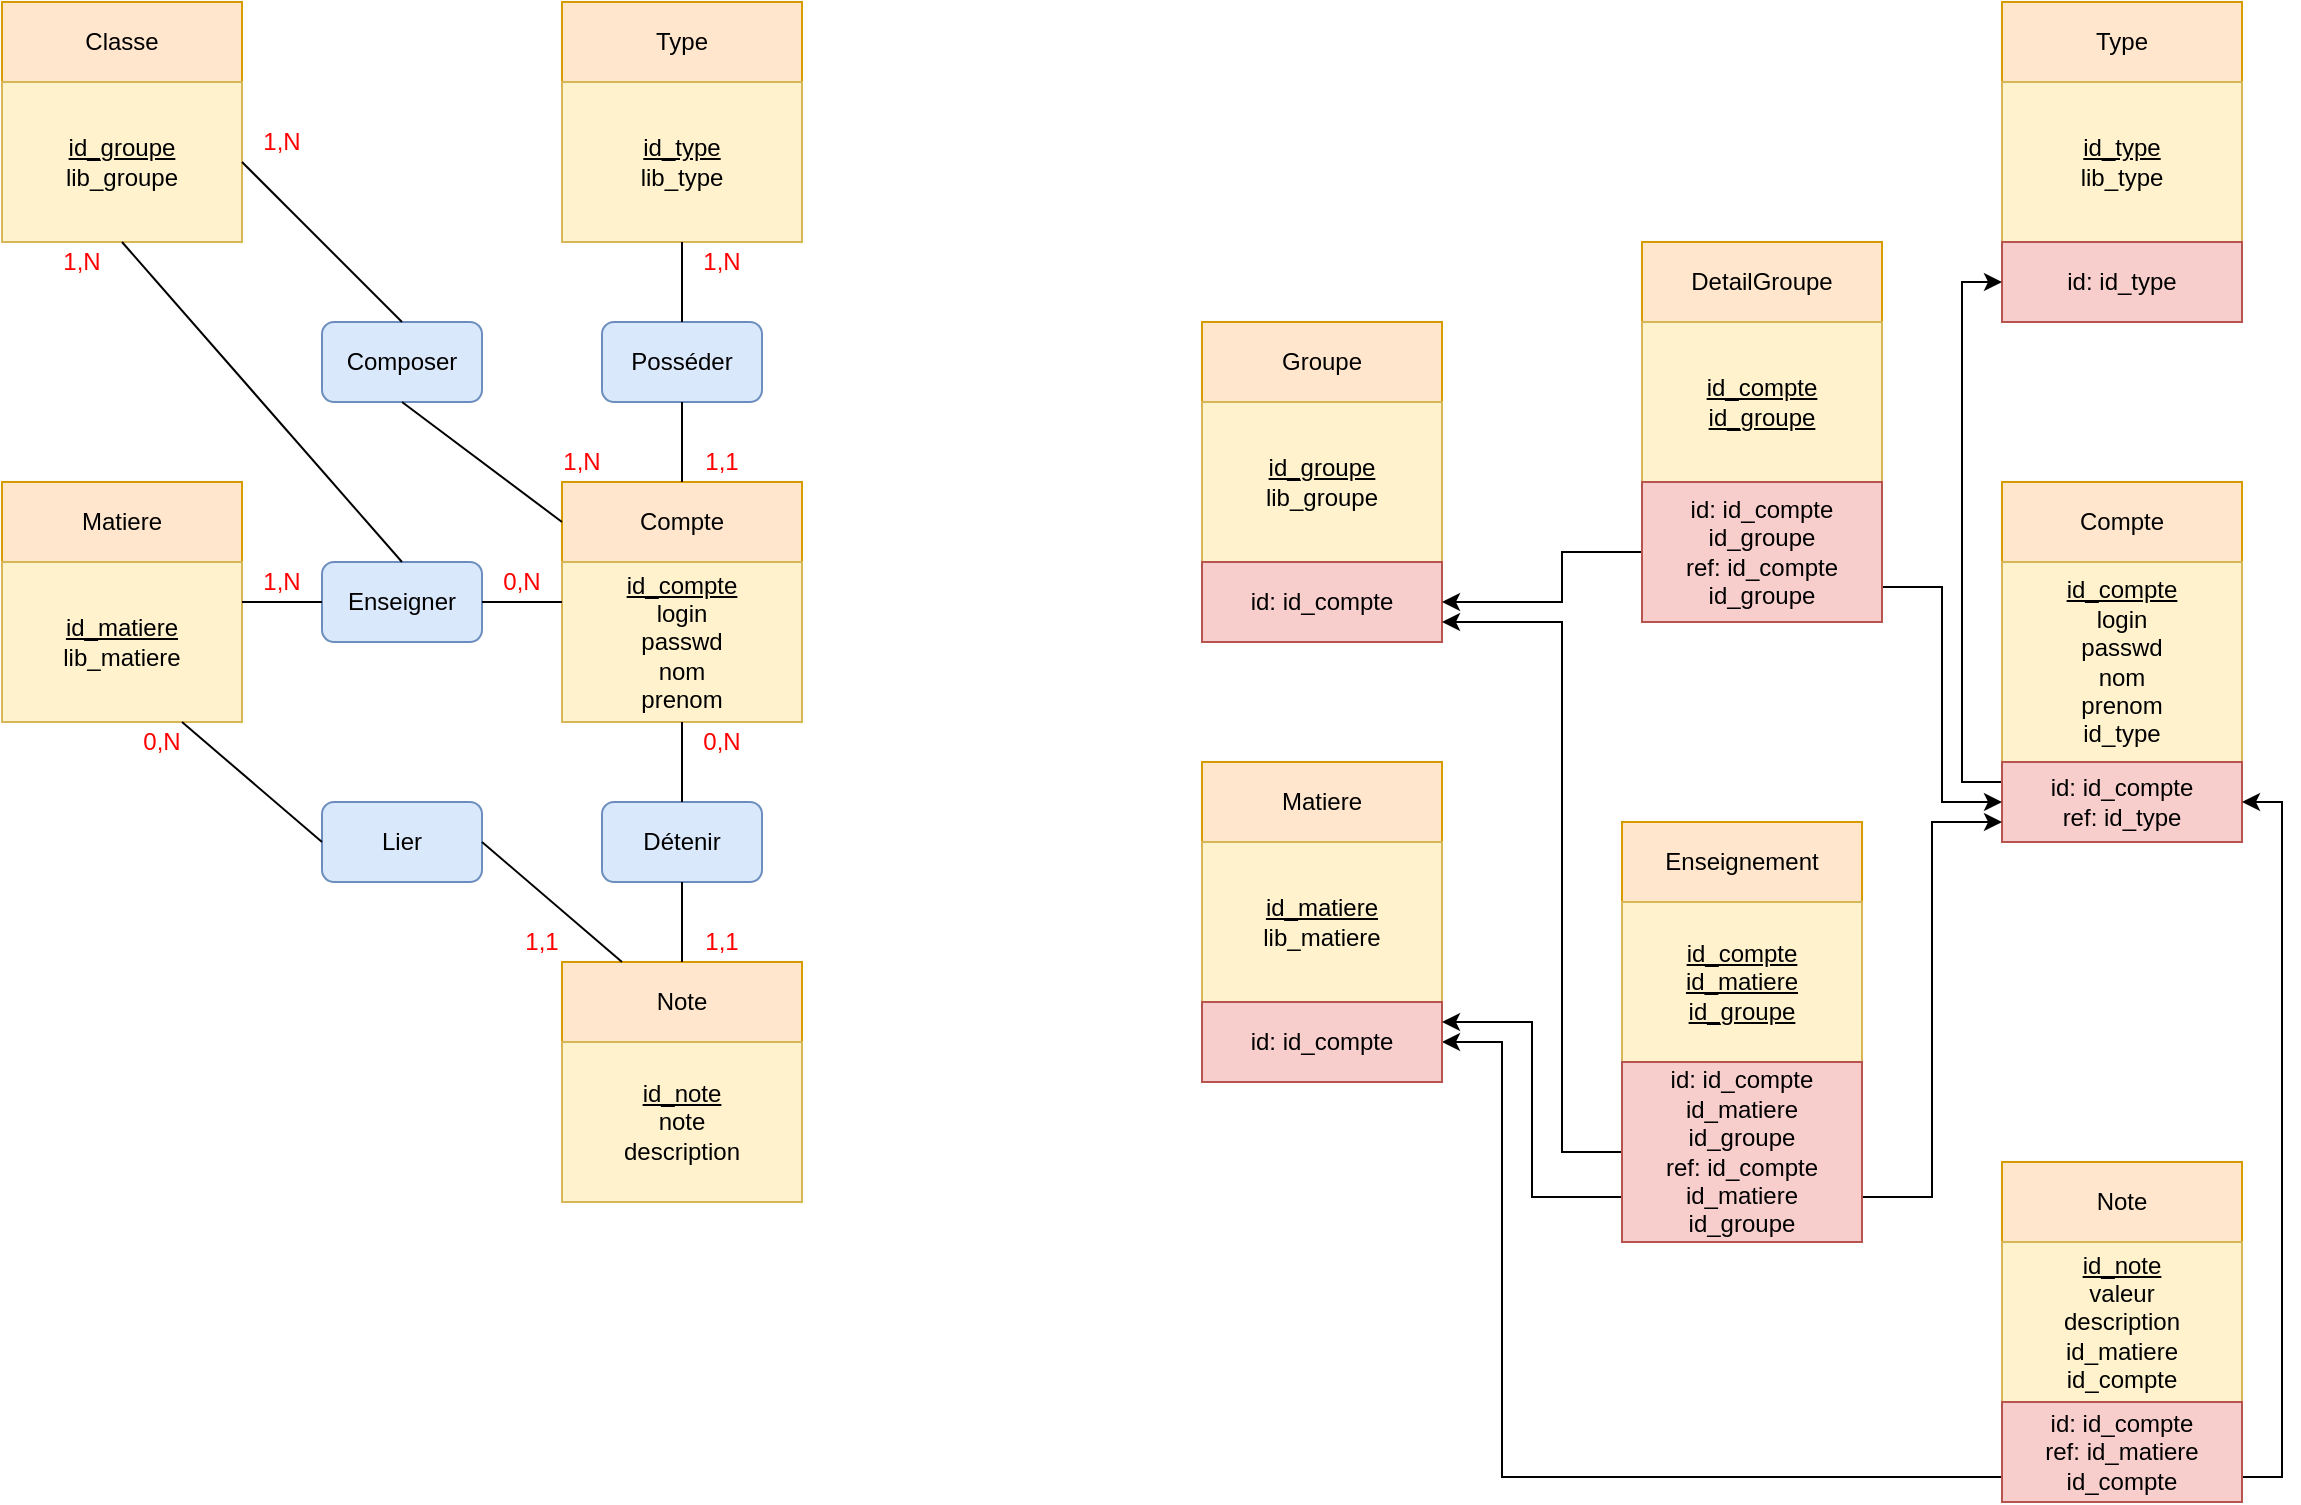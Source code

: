 <mxfile version="15.6.8" type="device"><diagram id="1YUU_EXWhrWSa-FOvOeF" name="Page-1"><mxGraphModel dx="1038" dy="489" grid="1" gridSize="10" guides="1" tooltips="1" connect="1" arrows="1" fold="1" page="1" pageScale="1" pageWidth="827" pageHeight="1169" background="none" math="0" shadow="0"><root><mxCell id="0"/><mxCell id="1" parent="0"/><mxCell id="ZWAzKL8acTtiE1OVMTCH-1" value="Compte" style="rounded=0;whiteSpace=wrap;html=1;fillColor=#ffe6cc;strokeColor=#d79b00;" vertex="1" parent="1"><mxGeometry x="360" y="240" width="120" height="40" as="geometry"/></mxCell><mxCell id="ZWAzKL8acTtiE1OVMTCH-2" value="&lt;u&gt;id_compte&lt;/u&gt;&lt;br&gt;login&lt;br&gt;passwd&lt;br&gt;nom&lt;br&gt;prenom" style="rounded=0;whiteSpace=wrap;html=1;fillColor=#fff2cc;strokeColor=#d6b656;" vertex="1" parent="1"><mxGeometry x="360" y="280" width="120" height="80" as="geometry"/></mxCell><mxCell id="ZWAzKL8acTtiE1OVMTCH-3" value="Classe" style="rounded=0;whiteSpace=wrap;html=1;fillColor=#ffe6cc;strokeColor=#d79b00;" vertex="1" parent="1"><mxGeometry x="80" width="120" height="40" as="geometry"/></mxCell><mxCell id="ZWAzKL8acTtiE1OVMTCH-4" value="&lt;u&gt;id_groupe&lt;/u&gt;&lt;br&gt;lib_groupe" style="rounded=0;whiteSpace=wrap;html=1;fillColor=#fff2cc;strokeColor=#d6b656;" vertex="1" parent="1"><mxGeometry x="80" y="40" width="120" height="80" as="geometry"/></mxCell><mxCell id="ZWAzKL8acTtiE1OVMTCH-5" value="Matiere" style="rounded=0;whiteSpace=wrap;html=1;fillColor=#ffe6cc;strokeColor=#d79b00;" vertex="1" parent="1"><mxGeometry x="80" y="240" width="120" height="40" as="geometry"/></mxCell><mxCell id="ZWAzKL8acTtiE1OVMTCH-6" value="&lt;u&gt;id_matiere&lt;/u&gt;&lt;br&gt;lib_matiere" style="rounded=0;whiteSpace=wrap;html=1;fillColor=#fff2cc;strokeColor=#d6b656;" vertex="1" parent="1"><mxGeometry x="80" y="280" width="120" height="80" as="geometry"/></mxCell><mxCell id="ZWAzKL8acTtiE1OVMTCH-7" value="Type" style="rounded=0;whiteSpace=wrap;html=1;fillColor=#ffe6cc;strokeColor=#d79b00;" vertex="1" parent="1"><mxGeometry x="360" width="120" height="40" as="geometry"/></mxCell><mxCell id="ZWAzKL8acTtiE1OVMTCH-8" value="&lt;u&gt;id_type&lt;/u&gt;&lt;br&gt;lib_type" style="rounded=0;whiteSpace=wrap;html=1;fillColor=#fff2cc;strokeColor=#d6b656;" vertex="1" parent="1"><mxGeometry x="360" y="40" width="120" height="80" as="geometry"/></mxCell><mxCell id="ZWAzKL8acTtiE1OVMTCH-9" value="Note" style="rounded=0;whiteSpace=wrap;html=1;fillColor=#ffe6cc;strokeColor=#d79b00;" vertex="1" parent="1"><mxGeometry x="360" y="480" width="120" height="40" as="geometry"/></mxCell><mxCell id="ZWAzKL8acTtiE1OVMTCH-10" value="&lt;u&gt;id_note&lt;/u&gt;&lt;br&gt;note&lt;br&gt;description" style="rounded=0;whiteSpace=wrap;html=1;fillColor=#fff2cc;strokeColor=#d6b656;" vertex="1" parent="1"><mxGeometry x="360" y="520" width="120" height="80" as="geometry"/></mxCell><mxCell id="ZWAzKL8acTtiE1OVMTCH-11" value="Enseigner" style="rounded=1;whiteSpace=wrap;html=1;fillColor=#dae8fc;strokeColor=#6c8ebf;" vertex="1" parent="1"><mxGeometry x="240" y="280" width="80" height="40" as="geometry"/></mxCell><mxCell id="ZWAzKL8acTtiE1OVMTCH-12" value="Composer&lt;span style=&quot;color: rgba(0 , 0 , 0 , 0) ; font-family: monospace ; font-size: 0px&quot;&gt;%3CmxGraphModel%3E%3Croot%3E%3CmxCell%20id%3D%220%22%2F%3E%3CmxCell%20id%3D%221%22%20parent%3D%220%22%2F%3E%3CmxCell%20id%3D%222%22%20value%3D%22Enseigner%22%20style%3D%22rounded%3D1%3BwhiteSpace%3Dwrap%3Bhtml%3D1%3BfillColor%3D%23dae8fc%3BstrokeColor%3D%236c8ebf%3B%22%20vertex%3D%221%22%20parent%3D%221%22%3E%3CmxGeometry%20x%3D%22240%22%20y%3D%22320%22%20width%3D%2280%22%20height%3D%2240%22%20as%3D%22geometry%22%2F%3E%3C%2FmxCell%3E%3C%2Froot%3E%3C%2FmxGraphModel%3E&lt;/span&gt;&lt;span style=&quot;color: rgba(0 , 0 , 0 , 0) ; font-family: monospace ; font-size: 0px&quot;&gt;%3CmxGraphModel%3E%3Croot%3E%3CmxCell%20id%3D%220%22%2F%3E%3CmxCell%20id%3D%221%22%20parent%3D%220%22%2F%3E%3CmxCell%20id%3D%222%22%20value%3D%22Enseigner%22%20style%3D%22rounded%3D1%3BwhiteSpace%3Dwrap%3Bhtml%3D1%3BfillColor%3D%23dae8fc%3BstrokeColor%3D%236c8ebf%3B%22%20vertex%3D%221%22%20parent%3D%221%22%3E%3CmxGeometry%20x%3D%22240%22%20y%3D%22320%22%20width%3D%2280%22%20height%3D%2240%22%20as%3D%22geometry%22%2F%3E%3C%2FmxCell%3E%3C%2Froot%3E%3C%2FmxGraphModel%3E&lt;/span&gt;" style="rounded=1;whiteSpace=wrap;html=1;fillColor=#dae8fc;strokeColor=#6c8ebf;" vertex="1" parent="1"><mxGeometry x="240" y="160" width="80" height="40" as="geometry"/></mxCell><mxCell id="ZWAzKL8acTtiE1OVMTCH-13" value="Posséder" style="rounded=1;whiteSpace=wrap;html=1;fillColor=#dae8fc;strokeColor=#6c8ebf;" vertex="1" parent="1"><mxGeometry x="380" y="160" width="80" height="40" as="geometry"/></mxCell><mxCell id="ZWAzKL8acTtiE1OVMTCH-14" value="Détenir" style="rounded=1;whiteSpace=wrap;html=1;fillColor=#dae8fc;strokeColor=#6c8ebf;" vertex="1" parent="1"><mxGeometry x="380" y="400" width="80" height="40" as="geometry"/></mxCell><mxCell id="ZWAzKL8acTtiE1OVMTCH-15" value="Lier" style="rounded=1;whiteSpace=wrap;html=1;fillColor=#dae8fc;strokeColor=#6c8ebf;" vertex="1" parent="1"><mxGeometry x="240" y="400" width="80" height="40" as="geometry"/></mxCell><mxCell id="ZWAzKL8acTtiE1OVMTCH-16" value="" style="endArrow=none;html=1;rounded=0;exitX=0.5;exitY=0;exitDx=0;exitDy=0;entryX=0.5;entryY=1;entryDx=0;entryDy=0;" edge="1" parent="1" source="ZWAzKL8acTtiE1OVMTCH-9" target="ZWAzKL8acTtiE1OVMTCH-14"><mxGeometry width="50" height="50" relative="1" as="geometry"><mxPoint x="490" y="460" as="sourcePoint"/><mxPoint x="540" y="410" as="targetPoint"/></mxGeometry></mxCell><mxCell id="ZWAzKL8acTtiE1OVMTCH-17" value="" style="endArrow=none;html=1;rounded=0;exitX=0.5;exitY=0;exitDx=0;exitDy=0;entryX=0.5;entryY=1;entryDx=0;entryDy=0;" edge="1" parent="1" source="ZWAzKL8acTtiE1OVMTCH-14" target="ZWAzKL8acTtiE1OVMTCH-2"><mxGeometry width="50" height="50" relative="1" as="geometry"><mxPoint x="430" y="530" as="sourcePoint"/><mxPoint x="430" y="490" as="targetPoint"/></mxGeometry></mxCell><mxCell id="ZWAzKL8acTtiE1OVMTCH-18" value="" style="endArrow=none;html=1;rounded=0;exitX=1;exitY=0.5;exitDx=0;exitDy=0;entryX=0.5;entryY=0;entryDx=0;entryDy=0;" edge="1" parent="1" source="ZWAzKL8acTtiE1OVMTCH-4" target="ZWAzKL8acTtiE1OVMTCH-12"><mxGeometry width="50" height="50" relative="1" as="geometry"><mxPoint x="430" y="530" as="sourcePoint"/><mxPoint x="430" y="490" as="targetPoint"/></mxGeometry></mxCell><mxCell id="ZWAzKL8acTtiE1OVMTCH-19" value="" style="endArrow=none;html=1;rounded=0;exitX=0.5;exitY=1;exitDx=0;exitDy=0;entryX=0;entryY=0.5;entryDx=0;entryDy=0;" edge="1" parent="1" source="ZWAzKL8acTtiE1OVMTCH-12" target="ZWAzKL8acTtiE1OVMTCH-1"><mxGeometry width="50" height="50" relative="1" as="geometry"><mxPoint x="650" y="310" as="sourcePoint"/><mxPoint x="610" y="310" as="targetPoint"/></mxGeometry></mxCell><mxCell id="ZWAzKL8acTtiE1OVMTCH-20" value="" style="endArrow=none;html=1;rounded=0;exitX=0.5;exitY=0;exitDx=0;exitDy=0;entryX=0.5;entryY=1;entryDx=0;entryDy=0;" edge="1" parent="1" source="ZWAzKL8acTtiE1OVMTCH-1" target="ZWAzKL8acTtiE1OVMTCH-13"><mxGeometry width="50" height="50" relative="1" as="geometry"><mxPoint x="530" y="310" as="sourcePoint"/><mxPoint x="490" y="320" as="targetPoint"/></mxGeometry></mxCell><mxCell id="ZWAzKL8acTtiE1OVMTCH-21" value="" style="endArrow=none;html=1;rounded=0;exitX=0.5;exitY=0;exitDx=0;exitDy=0;entryX=0.5;entryY=1;entryDx=0;entryDy=0;" edge="1" parent="1" source="ZWAzKL8acTtiE1OVMTCH-13" target="ZWAzKL8acTtiE1OVMTCH-8"><mxGeometry width="50" height="50" relative="1" as="geometry"><mxPoint x="430" y="250" as="sourcePoint"/><mxPoint x="430" y="210" as="targetPoint"/></mxGeometry></mxCell><mxCell id="ZWAzKL8acTtiE1OVMTCH-22" value="" style="endArrow=none;html=1;rounded=0;exitX=1;exitY=0.25;exitDx=0;exitDy=0;entryX=0;entryY=0.5;entryDx=0;entryDy=0;" edge="1" parent="1" source="ZWAzKL8acTtiE1OVMTCH-6" target="ZWAzKL8acTtiE1OVMTCH-11"><mxGeometry width="50" height="50" relative="1" as="geometry"><mxPoint x="430" y="170" as="sourcePoint"/><mxPoint x="430" y="130" as="targetPoint"/></mxGeometry></mxCell><mxCell id="ZWAzKL8acTtiE1OVMTCH-23" value="" style="endArrow=none;html=1;rounded=0;exitX=1;exitY=0.5;exitDx=0;exitDy=0;entryX=0;entryY=0.25;entryDx=0;entryDy=0;" edge="1" parent="1" source="ZWAzKL8acTtiE1OVMTCH-11" target="ZWAzKL8acTtiE1OVMTCH-2"><mxGeometry width="50" height="50" relative="1" as="geometry"><mxPoint x="210" y="310" as="sourcePoint"/><mxPoint x="250" y="310" as="targetPoint"/></mxGeometry></mxCell><mxCell id="ZWAzKL8acTtiE1OVMTCH-25" value="" style="endArrow=none;html=1;rounded=0;exitX=0.75;exitY=1;exitDx=0;exitDy=0;entryX=0;entryY=0.5;entryDx=0;entryDy=0;" edge="1" parent="1" source="ZWAzKL8acTtiE1OVMTCH-6" target="ZWAzKL8acTtiE1OVMTCH-15"><mxGeometry width="50" height="50" relative="1" as="geometry"><mxPoint x="330" y="310" as="sourcePoint"/><mxPoint x="370" y="320" as="targetPoint"/></mxGeometry></mxCell><mxCell id="ZWAzKL8acTtiE1OVMTCH-26" value="" style="endArrow=none;html=1;rounded=0;exitX=1;exitY=0.5;exitDx=0;exitDy=0;entryX=0.25;entryY=0;entryDx=0;entryDy=0;" edge="1" parent="1" source="ZWAzKL8acTtiE1OVMTCH-15" target="ZWAzKL8acTtiE1OVMTCH-9"><mxGeometry width="50" height="50" relative="1" as="geometry"><mxPoint x="320" y="410" as="sourcePoint"/><mxPoint x="370" y="490" as="targetPoint"/></mxGeometry></mxCell><mxCell id="ZWAzKL8acTtiE1OVMTCH-27" value="&lt;font color=&quot;#ff0000&quot;&gt;1,N&lt;br&gt;&lt;/font&gt;" style="text;html=1;strokeColor=none;fillColor=none;align=center;verticalAlign=middle;whiteSpace=wrap;rounded=0;" vertex="1" parent="1"><mxGeometry x="350" y="220" width="40" height="20" as="geometry"/></mxCell><mxCell id="ZWAzKL8acTtiE1OVMTCH-28" value="&lt;font color=&quot;#ff0000&quot;&gt;1,N&lt;/font&gt;" style="text;html=1;strokeColor=none;fillColor=none;align=center;verticalAlign=middle;whiteSpace=wrap;rounded=0;" vertex="1" parent="1"><mxGeometry x="200" y="60" width="40" height="20" as="geometry"/></mxCell><mxCell id="ZWAzKL8acTtiE1OVMTCH-29" value="&lt;font color=&quot;#ff0000&quot;&gt;0,N&lt;/font&gt;" style="text;html=1;strokeColor=none;fillColor=none;align=center;verticalAlign=middle;whiteSpace=wrap;rounded=0;" vertex="1" parent="1"><mxGeometry x="420" y="360" width="40" height="20" as="geometry"/></mxCell><mxCell id="ZWAzKL8acTtiE1OVMTCH-30" value="&lt;font color=&quot;#ff0000&quot;&gt;1,1&lt;/font&gt;" style="text;html=1;strokeColor=none;fillColor=none;align=center;verticalAlign=middle;whiteSpace=wrap;rounded=0;" vertex="1" parent="1"><mxGeometry x="420" y="220" width="40" height="20" as="geometry"/></mxCell><mxCell id="ZWAzKL8acTtiE1OVMTCH-31" value="&lt;font color=&quot;#ff0000&quot;&gt;1,N&lt;/font&gt;" style="text;html=1;strokeColor=none;fillColor=none;align=center;verticalAlign=middle;whiteSpace=wrap;rounded=0;" vertex="1" parent="1"><mxGeometry x="420" y="120" width="40" height="20" as="geometry"/></mxCell><mxCell id="ZWAzKL8acTtiE1OVMTCH-32" value="&lt;font color=&quot;#ff0000&quot;&gt;1,1&lt;/font&gt;" style="text;html=1;strokeColor=none;fillColor=none;align=center;verticalAlign=middle;whiteSpace=wrap;rounded=0;" vertex="1" parent="1"><mxGeometry x="420" y="460" width="40" height="20" as="geometry"/></mxCell><mxCell id="ZWAzKL8acTtiE1OVMTCH-33" value="&lt;font color=&quot;#ff0000&quot;&gt;0,N&lt;/font&gt;" style="text;html=1;strokeColor=none;fillColor=none;align=center;verticalAlign=middle;whiteSpace=wrap;rounded=0;" vertex="1" parent="1"><mxGeometry x="320" y="280" width="40" height="20" as="geometry"/></mxCell><mxCell id="ZWAzKL8acTtiE1OVMTCH-34" value="&lt;font color=&quot;#ff0000&quot;&gt;1,N&lt;/font&gt;" style="text;html=1;strokeColor=none;fillColor=none;align=center;verticalAlign=middle;whiteSpace=wrap;rounded=0;" vertex="1" parent="1"><mxGeometry x="200" y="280" width="40" height="20" as="geometry"/></mxCell><mxCell id="ZWAzKL8acTtiE1OVMTCH-35" value="&lt;font color=&quot;#ff0000&quot;&gt;1,1&lt;br&gt;&lt;/font&gt;" style="text;html=1;strokeColor=none;fillColor=none;align=center;verticalAlign=middle;whiteSpace=wrap;rounded=0;" vertex="1" parent="1"><mxGeometry x="330" y="460" width="40" height="20" as="geometry"/></mxCell><mxCell id="ZWAzKL8acTtiE1OVMTCH-36" value="&lt;font color=&quot;#ff0000&quot;&gt;0,N&lt;/font&gt;" style="text;html=1;strokeColor=none;fillColor=none;align=center;verticalAlign=middle;whiteSpace=wrap;rounded=0;" vertex="1" parent="1"><mxGeometry x="140" y="360" width="40" height="20" as="geometry"/></mxCell><mxCell id="ZWAzKL8acTtiE1OVMTCH-73" value="Compte" style="rounded=0;whiteSpace=wrap;html=1;fillColor=#ffe6cc;strokeColor=#d79b00;" vertex="1" parent="1"><mxGeometry x="1080" y="240" width="120" height="40" as="geometry"/></mxCell><mxCell id="ZWAzKL8acTtiE1OVMTCH-74" value="&lt;u&gt;id_compte&lt;/u&gt;&lt;br&gt;login&lt;br&gt;passwd&lt;br&gt;nom&lt;br&gt;prenom&lt;br&gt;id_type" style="rounded=0;whiteSpace=wrap;html=1;fillColor=#fff2cc;strokeColor=#d6b656;" vertex="1" parent="1"><mxGeometry x="1080" y="280" width="120" height="100" as="geometry"/></mxCell><mxCell id="ZWAzKL8acTtiE1OVMTCH-75" value="Groupe" style="rounded=0;whiteSpace=wrap;html=1;fillColor=#ffe6cc;strokeColor=#d79b00;" vertex="1" parent="1"><mxGeometry x="680" y="160" width="120" height="40" as="geometry"/></mxCell><mxCell id="ZWAzKL8acTtiE1OVMTCH-76" value="&lt;u&gt;id_groupe&lt;/u&gt;&lt;br&gt;lib_groupe" style="rounded=0;whiteSpace=wrap;html=1;fillColor=#fff2cc;strokeColor=#d6b656;" vertex="1" parent="1"><mxGeometry x="680" y="200" width="120" height="80" as="geometry"/></mxCell><mxCell id="ZWAzKL8acTtiE1OVMTCH-77" value="Matiere" style="rounded=0;whiteSpace=wrap;html=1;fillColor=#ffe6cc;strokeColor=#d79b00;" vertex="1" parent="1"><mxGeometry x="680" y="380" width="120" height="40" as="geometry"/></mxCell><mxCell id="ZWAzKL8acTtiE1OVMTCH-78" value="&lt;u&gt;id_matiere&lt;/u&gt;&lt;br&gt;lib_matiere" style="rounded=0;whiteSpace=wrap;html=1;fillColor=#fff2cc;strokeColor=#d6b656;" vertex="1" parent="1"><mxGeometry x="680" y="420" width="120" height="80" as="geometry"/></mxCell><mxCell id="ZWAzKL8acTtiE1OVMTCH-79" value="Type" style="rounded=0;whiteSpace=wrap;html=1;fillColor=#ffe6cc;strokeColor=#d79b00;" vertex="1" parent="1"><mxGeometry x="1080" width="120" height="40" as="geometry"/></mxCell><mxCell id="ZWAzKL8acTtiE1OVMTCH-80" value="&lt;u&gt;id_type&lt;/u&gt;&lt;br&gt;lib_type" style="rounded=0;whiteSpace=wrap;html=1;fillColor=#fff2cc;strokeColor=#d6b656;" vertex="1" parent="1"><mxGeometry x="1080" y="40" width="120" height="80" as="geometry"/></mxCell><mxCell id="ZWAzKL8acTtiE1OVMTCH-81" value="Note" style="rounded=0;whiteSpace=wrap;html=1;fillColor=#ffe6cc;strokeColor=#d79b00;" vertex="1" parent="1"><mxGeometry x="1080" y="580" width="120" height="40" as="geometry"/></mxCell><mxCell id="ZWAzKL8acTtiE1OVMTCH-82" value="&lt;u&gt;id_note&lt;/u&gt;&lt;br&gt;valeur&lt;br&gt;description&lt;br&gt;id_matiere&lt;br&gt;id_compte" style="rounded=0;whiteSpace=wrap;html=1;fillColor=#fff2cc;strokeColor=#d6b656;" vertex="1" parent="1"><mxGeometry x="1080" y="620" width="120" height="80" as="geometry"/></mxCell><mxCell id="ZWAzKL8acTtiE1OVMTCH-108" value="id: id_type" style="rounded=0;whiteSpace=wrap;html=1;fillColor=#f8cecc;strokeColor=#b85450;" vertex="1" parent="1"><mxGeometry x="1080" y="120" width="120" height="40" as="geometry"/></mxCell><mxCell id="ZWAzKL8acTtiE1OVMTCH-111" style="edgeStyle=orthogonalEdgeStyle;rounded=0;orthogonalLoop=1;jettySize=auto;html=1;exitX=0;exitY=0.25;exitDx=0;exitDy=0;entryX=0;entryY=0.5;entryDx=0;entryDy=0;fontColor=#FF0000;" edge="1" parent="1" source="ZWAzKL8acTtiE1OVMTCH-110" target="ZWAzKL8acTtiE1OVMTCH-108"><mxGeometry relative="1" as="geometry"/></mxCell><mxCell id="ZWAzKL8acTtiE1OVMTCH-110" value="id: id_compte&lt;br&gt;ref: id_type" style="rounded=0;whiteSpace=wrap;html=1;fillColor=#f8cecc;strokeColor=#b85450;" vertex="1" parent="1"><mxGeometry x="1080" y="380" width="120" height="40" as="geometry"/></mxCell><mxCell id="ZWAzKL8acTtiE1OVMTCH-112" value="id: id_compte" style="rounded=0;whiteSpace=wrap;html=1;fillColor=#f8cecc;strokeColor=#b85450;" vertex="1" parent="1"><mxGeometry x="680" y="280" width="120" height="40" as="geometry"/></mxCell><mxCell id="ZWAzKL8acTtiE1OVMTCH-113" value="DetailGroupe" style="rounded=0;whiteSpace=wrap;html=1;fillColor=#ffe6cc;strokeColor=#d79b00;" vertex="1" parent="1"><mxGeometry x="900" y="120" width="120" height="40" as="geometry"/></mxCell><mxCell id="ZWAzKL8acTtiE1OVMTCH-114" value="&lt;u&gt;id_compte&lt;br&gt;id_groupe&lt;/u&gt;" style="rounded=0;whiteSpace=wrap;html=1;fillColor=#fff2cc;strokeColor=#d6b656;" vertex="1" parent="1"><mxGeometry x="900" y="160" width="120" height="80" as="geometry"/></mxCell><mxCell id="ZWAzKL8acTtiE1OVMTCH-116" style="edgeStyle=orthogonalEdgeStyle;rounded=0;orthogonalLoop=1;jettySize=auto;html=1;exitX=1;exitY=0.75;exitDx=0;exitDy=0;entryX=0;entryY=0.5;entryDx=0;entryDy=0;fontColor=#FF0000;" edge="1" parent="1" source="ZWAzKL8acTtiE1OVMTCH-115" target="ZWAzKL8acTtiE1OVMTCH-110"><mxGeometry relative="1" as="geometry"/></mxCell><mxCell id="ZWAzKL8acTtiE1OVMTCH-117" style="edgeStyle=orthogonalEdgeStyle;rounded=0;orthogonalLoop=1;jettySize=auto;html=1;exitX=0;exitY=0.5;exitDx=0;exitDy=0;entryX=1;entryY=0.5;entryDx=0;entryDy=0;fontColor=#FF0000;" edge="1" parent="1" source="ZWAzKL8acTtiE1OVMTCH-115" target="ZWAzKL8acTtiE1OVMTCH-112"><mxGeometry relative="1" as="geometry"><Array as="points"><mxPoint x="860" y="275"/><mxPoint x="860" y="300"/></Array></mxGeometry></mxCell><mxCell id="ZWAzKL8acTtiE1OVMTCH-115" value="id: id_compte&lt;br&gt;id_groupe&lt;br&gt;ref: id_compte&lt;br&gt;id_groupe" style="rounded=0;whiteSpace=wrap;html=1;fillColor=#f8cecc;strokeColor=#b85450;" vertex="1" parent="1"><mxGeometry x="900" y="240" width="120" height="70" as="geometry"/></mxCell><mxCell id="ZWAzKL8acTtiE1OVMTCH-120" style="edgeStyle=orthogonalEdgeStyle;rounded=0;orthogonalLoop=1;jettySize=auto;html=1;exitX=0;exitY=0.75;exitDx=0;exitDy=0;entryX=1;entryY=0.5;entryDx=0;entryDy=0;fontColor=#FF0000;" edge="1" parent="1" source="ZWAzKL8acTtiE1OVMTCH-118" target="ZWAzKL8acTtiE1OVMTCH-119"><mxGeometry relative="1" as="geometry"><Array as="points"><mxPoint x="830" y="737"/><mxPoint x="830" y="520"/></Array></mxGeometry></mxCell><mxCell id="ZWAzKL8acTtiE1OVMTCH-126" style="edgeStyle=orthogonalEdgeStyle;rounded=0;orthogonalLoop=1;jettySize=auto;html=1;exitX=1;exitY=0.75;exitDx=0;exitDy=0;entryX=1;entryY=0.5;entryDx=0;entryDy=0;fontColor=#FF0000;" edge="1" parent="1" source="ZWAzKL8acTtiE1OVMTCH-118" target="ZWAzKL8acTtiE1OVMTCH-110"><mxGeometry relative="1" as="geometry"/></mxCell><mxCell id="ZWAzKL8acTtiE1OVMTCH-118" value="id: id_compte&lt;br&gt;ref: id_matiere&lt;br&gt;id_compte" style="rounded=0;whiteSpace=wrap;html=1;fillColor=#f8cecc;strokeColor=#b85450;" vertex="1" parent="1"><mxGeometry x="1080" y="700" width="120" height="50" as="geometry"/></mxCell><mxCell id="ZWAzKL8acTtiE1OVMTCH-119" value="id: id_compte" style="rounded=0;whiteSpace=wrap;html=1;fillColor=#f8cecc;strokeColor=#b85450;" vertex="1" parent="1"><mxGeometry x="680" y="500" width="120" height="40" as="geometry"/></mxCell><mxCell id="ZWAzKL8acTtiE1OVMTCH-121" value="Enseignement" style="rounded=0;whiteSpace=wrap;html=1;fillColor=#ffe6cc;strokeColor=#d79b00;" vertex="1" parent="1"><mxGeometry x="890" y="410" width="120" height="40" as="geometry"/></mxCell><mxCell id="ZWAzKL8acTtiE1OVMTCH-122" value="&lt;u&gt;id_compte&lt;br&gt;id_matiere&lt;br&gt;id_groupe&lt;br&gt;&lt;/u&gt;" style="rounded=0;whiteSpace=wrap;html=1;fillColor=#fff2cc;strokeColor=#d6b656;" vertex="1" parent="1"><mxGeometry x="890" y="450" width="120" height="80" as="geometry"/></mxCell><mxCell id="ZWAzKL8acTtiE1OVMTCH-124" style="edgeStyle=orthogonalEdgeStyle;rounded=0;orthogonalLoop=1;jettySize=auto;html=1;exitX=1;exitY=0.75;exitDx=0;exitDy=0;entryX=0;entryY=0.75;entryDx=0;entryDy=0;fontColor=#FF0000;" edge="1" parent="1" source="ZWAzKL8acTtiE1OVMTCH-123" target="ZWAzKL8acTtiE1OVMTCH-110"><mxGeometry relative="1" as="geometry"/></mxCell><mxCell id="ZWAzKL8acTtiE1OVMTCH-125" style="edgeStyle=orthogonalEdgeStyle;rounded=0;orthogonalLoop=1;jettySize=auto;html=1;exitX=0;exitY=0.75;exitDx=0;exitDy=0;entryX=1;entryY=0.25;entryDx=0;entryDy=0;fontColor=#FF0000;" edge="1" parent="1" source="ZWAzKL8acTtiE1OVMTCH-123" target="ZWAzKL8acTtiE1OVMTCH-119"><mxGeometry relative="1" as="geometry"/></mxCell><mxCell id="ZWAzKL8acTtiE1OVMTCH-131" style="edgeStyle=orthogonalEdgeStyle;rounded=0;orthogonalLoop=1;jettySize=auto;html=1;exitX=0;exitY=0.5;exitDx=0;exitDy=0;entryX=1;entryY=0.75;entryDx=0;entryDy=0;fontColor=#FF0000;" edge="1" parent="1" source="ZWAzKL8acTtiE1OVMTCH-123" target="ZWAzKL8acTtiE1OVMTCH-112"><mxGeometry relative="1" as="geometry"><Array as="points"><mxPoint x="860" y="575"/><mxPoint x="860" y="310"/></Array></mxGeometry></mxCell><mxCell id="ZWAzKL8acTtiE1OVMTCH-123" value="id: id_compte&lt;br&gt;id_matiere&lt;br&gt;id_groupe&lt;br&gt;ref: id_compte&lt;br&gt;id_matiere&lt;br&gt;id_groupe" style="rounded=0;whiteSpace=wrap;html=1;fillColor=#f8cecc;strokeColor=#b85450;" vertex="1" parent="1"><mxGeometry x="890" y="530" width="120" height="90" as="geometry"/></mxCell><mxCell id="ZWAzKL8acTtiE1OVMTCH-128" value="" style="endArrow=none;html=1;rounded=0;fontColor=#FF0000;exitX=0.5;exitY=0;exitDx=0;exitDy=0;entryX=0.5;entryY=1;entryDx=0;entryDy=0;" edge="1" parent="1" source="ZWAzKL8acTtiE1OVMTCH-11" target="ZWAzKL8acTtiE1OVMTCH-4"><mxGeometry width="50" height="50" relative="1" as="geometry"><mxPoint x="490" y="280" as="sourcePoint"/><mxPoint x="540" y="230" as="targetPoint"/></mxGeometry></mxCell><mxCell id="ZWAzKL8acTtiE1OVMTCH-129" value="&lt;font color=&quot;#ff0000&quot;&gt;1,N&lt;/font&gt;" style="text;html=1;strokeColor=none;fillColor=none;align=center;verticalAlign=middle;whiteSpace=wrap;rounded=0;" vertex="1" parent="1"><mxGeometry x="100" y="120" width="40" height="20" as="geometry"/></mxCell></root></mxGraphModel></diagram></mxfile>
